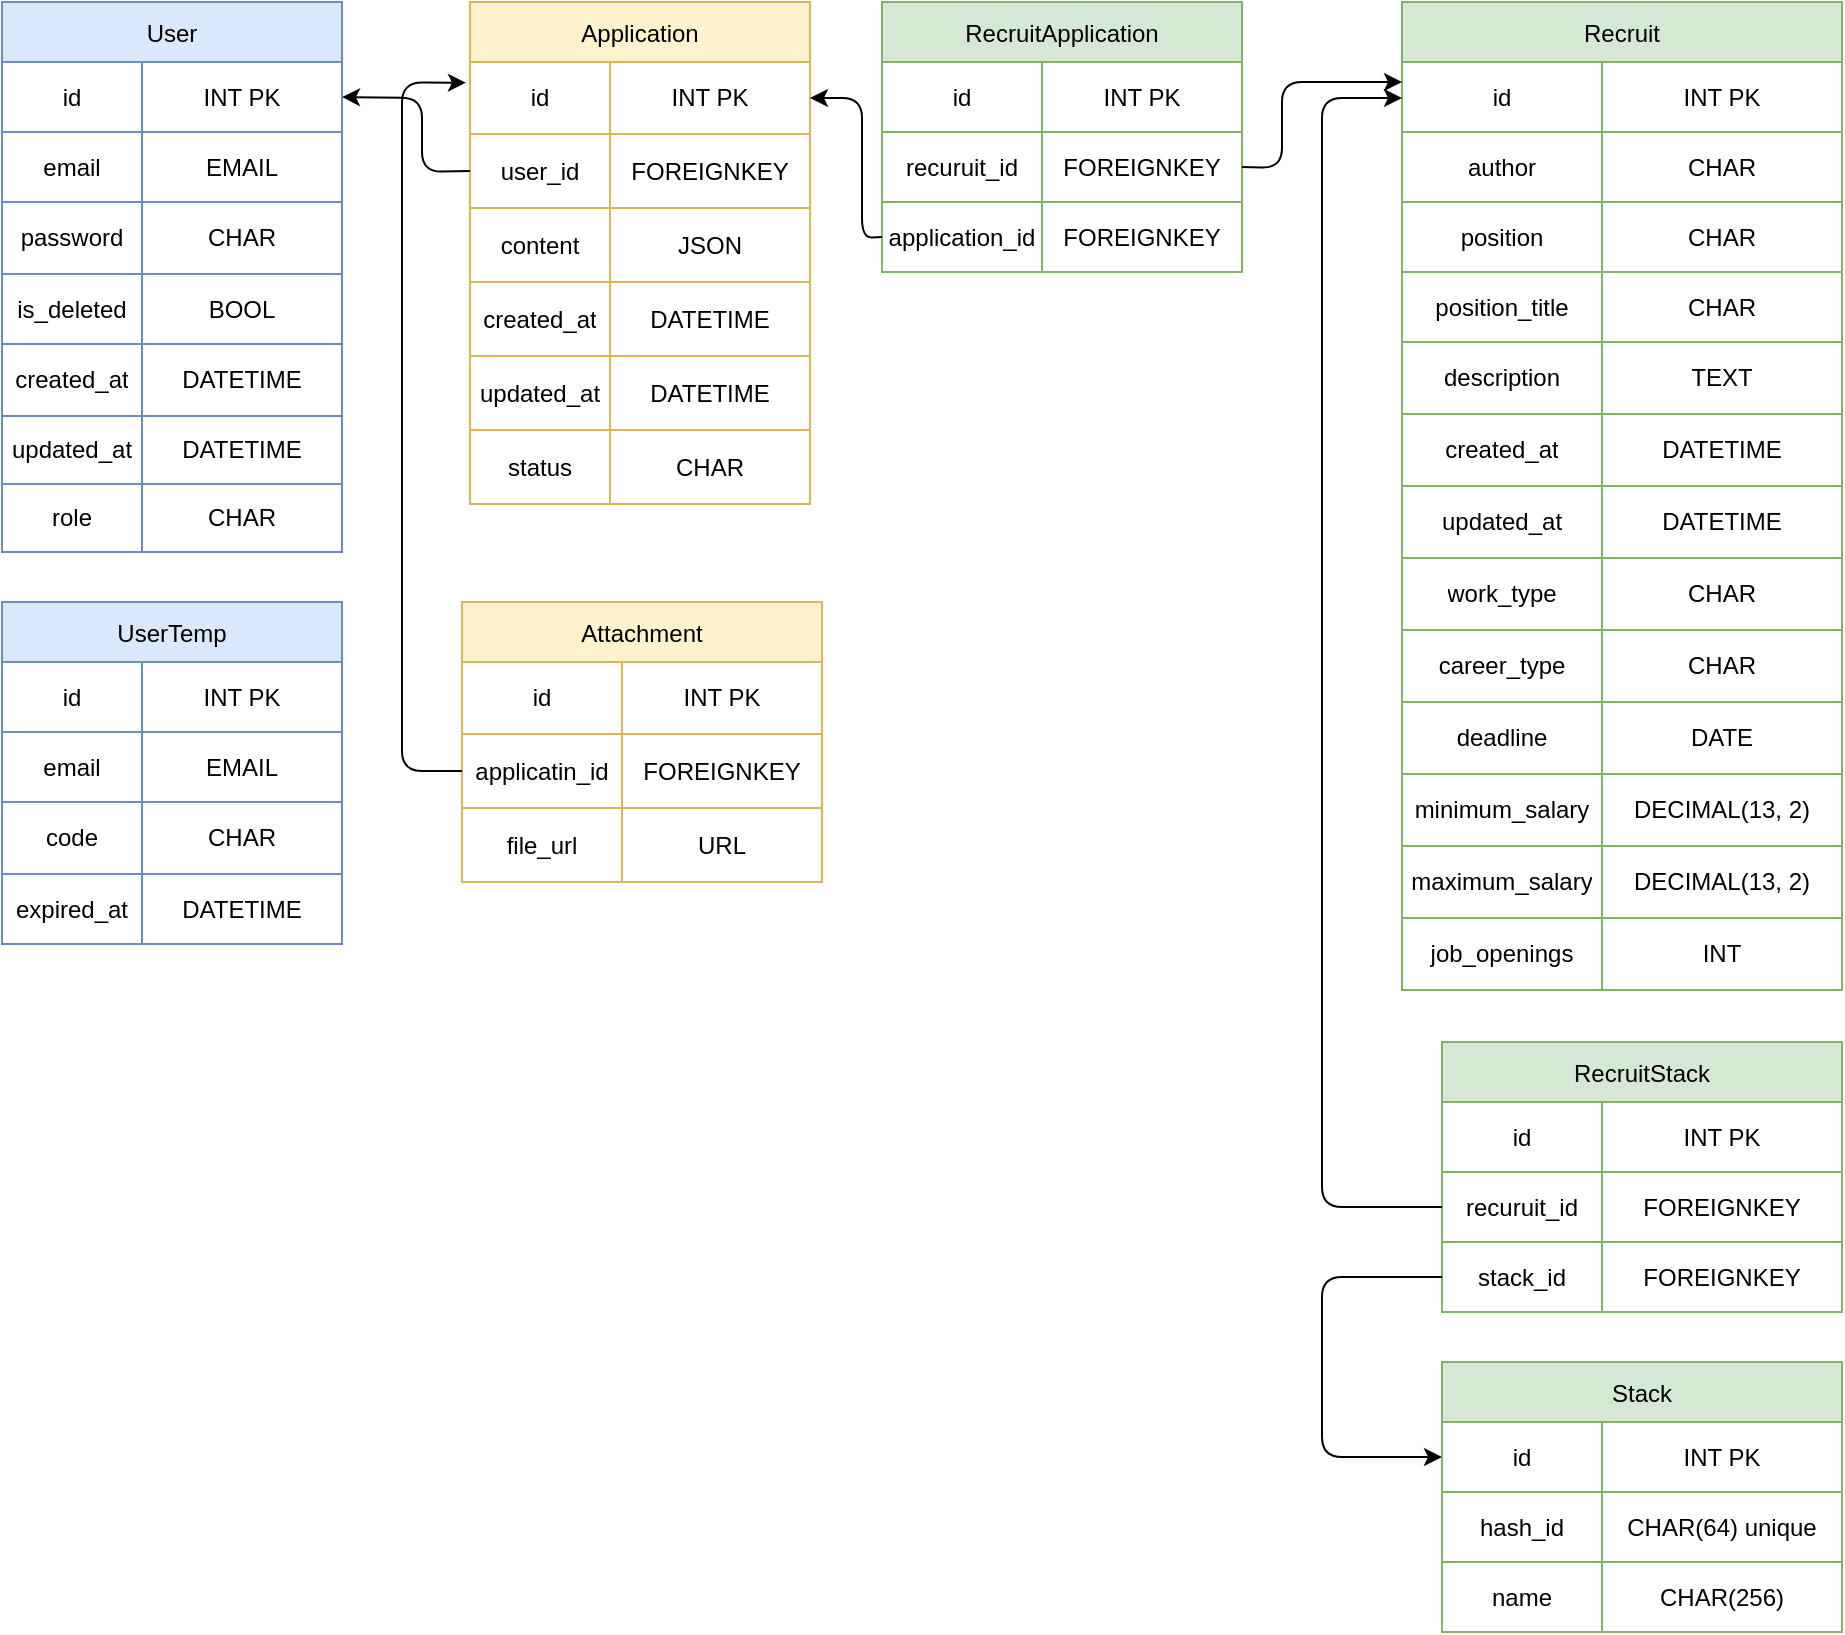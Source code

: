 <mxfile version="14.6.13" type="device"><diagram id="fPB4pI1aR4sfu4cySGgM" name="Page-1"><mxGraphModel dx="1106" dy="892" grid="1" gridSize="10" guides="1" tooltips="1" connect="1" arrows="1" fold="1" page="1" pageScale="1" pageWidth="827" pageHeight="1169" math="0" shadow="0"><root><mxCell id="0"/><mxCell id="1" parent="0"/><mxCell id="WuAJHE4kELvEbRcxyLsb-28" value="User" style="shape=table;startSize=30;container=1;collapsible=0;childLayout=tableLayout;fillColor=#dae8fc;strokeColor=#6c8ebf;" parent="1" vertex="1"><mxGeometry x="10" width="170" height="275" as="geometry"/></mxCell><mxCell id="WuAJHE4kELvEbRcxyLsb-29" value="" style="shape=partialRectangle;collapsible=0;dropTarget=0;pointerEvents=0;fillColor=none;top=0;left=0;bottom=0;right=0;points=[[0,0.5],[1,0.5]];portConstraint=eastwest;" parent="WuAJHE4kELvEbRcxyLsb-28" vertex="1"><mxGeometry y="30" width="170" height="35" as="geometry"/></mxCell><mxCell id="WuAJHE4kELvEbRcxyLsb-30" value="id" style="shape=partialRectangle;html=1;whiteSpace=wrap;connectable=0;overflow=hidden;fillColor=none;top=0;left=0;bottom=0;right=0;pointerEvents=1;" parent="WuAJHE4kELvEbRcxyLsb-29" vertex="1"><mxGeometry width="70" height="35" as="geometry"/></mxCell><mxCell id="WuAJHE4kELvEbRcxyLsb-31" value="INT PK" style="shape=partialRectangle;html=1;whiteSpace=wrap;connectable=0;overflow=hidden;fillColor=none;top=0;left=0;bottom=0;right=0;pointerEvents=1;" parent="WuAJHE4kELvEbRcxyLsb-29" vertex="1"><mxGeometry x="70" width="100" height="35" as="geometry"/></mxCell><mxCell id="WuAJHE4kELvEbRcxyLsb-32" value="" style="shape=partialRectangle;collapsible=0;dropTarget=0;pointerEvents=0;fillColor=none;top=0;left=0;bottom=0;right=0;points=[[0,0.5],[1,0.5]];portConstraint=eastwest;" parent="WuAJHE4kELvEbRcxyLsb-28" vertex="1"><mxGeometry y="65" width="170" height="35" as="geometry"/></mxCell><mxCell id="WuAJHE4kELvEbRcxyLsb-33" value="email" style="shape=partialRectangle;html=1;whiteSpace=wrap;connectable=0;overflow=hidden;fillColor=none;top=0;left=0;bottom=0;right=0;pointerEvents=1;" parent="WuAJHE4kELvEbRcxyLsb-32" vertex="1"><mxGeometry width="70" height="35" as="geometry"/></mxCell><mxCell id="WuAJHE4kELvEbRcxyLsb-34" value="EMAIL" style="shape=partialRectangle;html=1;whiteSpace=wrap;connectable=0;overflow=hidden;fillColor=none;top=0;left=0;bottom=0;right=0;pointerEvents=1;" parent="WuAJHE4kELvEbRcxyLsb-32" vertex="1"><mxGeometry x="70" width="100" height="35" as="geometry"/></mxCell><mxCell id="WuAJHE4kELvEbRcxyLsb-35" value="" style="shape=partialRectangle;collapsible=0;dropTarget=0;pointerEvents=0;fillColor=none;top=0;left=0;bottom=0;right=0;points=[[0,0.5],[1,0.5]];portConstraint=eastwest;" parent="WuAJHE4kELvEbRcxyLsb-28" vertex="1"><mxGeometry y="100" width="170" height="36" as="geometry"/></mxCell><mxCell id="WuAJHE4kELvEbRcxyLsb-36" value="password" style="shape=partialRectangle;html=1;whiteSpace=wrap;connectable=0;overflow=hidden;fillColor=none;top=0;left=0;bottom=0;right=0;pointerEvents=1;" parent="WuAJHE4kELvEbRcxyLsb-35" vertex="1"><mxGeometry width="70" height="36" as="geometry"/></mxCell><mxCell id="WuAJHE4kELvEbRcxyLsb-37" value="CHAR" style="shape=partialRectangle;html=1;whiteSpace=wrap;connectable=0;overflow=hidden;fillColor=none;top=0;left=0;bottom=0;right=0;pointerEvents=1;" parent="WuAJHE4kELvEbRcxyLsb-35" vertex="1"><mxGeometry x="70" width="100" height="36" as="geometry"/></mxCell><mxCell id="WuAJHE4kELvEbRcxyLsb-49" style="shape=partialRectangle;collapsible=0;dropTarget=0;pointerEvents=0;fillColor=none;top=0;left=0;bottom=0;right=0;points=[[0,0.5],[1,0.5]];portConstraint=eastwest;" parent="WuAJHE4kELvEbRcxyLsb-28" vertex="1"><mxGeometry y="136" width="170" height="35" as="geometry"/></mxCell><mxCell id="WuAJHE4kELvEbRcxyLsb-50" value="is_deleted" style="shape=partialRectangle;html=1;whiteSpace=wrap;connectable=0;overflow=hidden;fillColor=none;top=0;left=0;bottom=0;right=0;pointerEvents=1;" parent="WuAJHE4kELvEbRcxyLsb-49" vertex="1"><mxGeometry width="70" height="35" as="geometry"/></mxCell><mxCell id="WuAJHE4kELvEbRcxyLsb-51" value="BOOL" style="shape=partialRectangle;html=1;whiteSpace=wrap;connectable=0;overflow=hidden;fillColor=none;top=0;left=0;bottom=0;right=0;pointerEvents=1;" parent="WuAJHE4kELvEbRcxyLsb-49" vertex="1"><mxGeometry x="70" width="100" height="35" as="geometry"/></mxCell><mxCell id="WuAJHE4kELvEbRcxyLsb-52" style="shape=partialRectangle;collapsible=0;dropTarget=0;pointerEvents=0;fillColor=none;top=0;left=0;bottom=0;right=0;points=[[0,0.5],[1,0.5]];portConstraint=eastwest;" parent="WuAJHE4kELvEbRcxyLsb-28" vertex="1"><mxGeometry y="171" width="170" height="36" as="geometry"/></mxCell><mxCell id="WuAJHE4kELvEbRcxyLsb-53" value="created_at" style="shape=partialRectangle;html=1;whiteSpace=wrap;connectable=0;overflow=hidden;fillColor=none;top=0;left=0;bottom=0;right=0;pointerEvents=1;" parent="WuAJHE4kELvEbRcxyLsb-52" vertex="1"><mxGeometry width="70" height="36" as="geometry"/></mxCell><mxCell id="WuAJHE4kELvEbRcxyLsb-54" value="DATETIME" style="shape=partialRectangle;html=1;whiteSpace=wrap;connectable=0;overflow=hidden;fillColor=none;top=0;left=0;bottom=0;right=0;pointerEvents=1;" parent="WuAJHE4kELvEbRcxyLsb-52" vertex="1"><mxGeometry x="70" width="100" height="36" as="geometry"/></mxCell><mxCell id="WuAJHE4kELvEbRcxyLsb-55" style="shape=partialRectangle;collapsible=0;dropTarget=0;pointerEvents=0;fillColor=none;top=0;left=0;bottom=0;right=0;points=[[0,0.5],[1,0.5]];portConstraint=eastwest;" parent="WuAJHE4kELvEbRcxyLsb-28" vertex="1"><mxGeometry y="207" width="170" height="34" as="geometry"/></mxCell><mxCell id="WuAJHE4kELvEbRcxyLsb-56" value="updated_at" style="shape=partialRectangle;html=1;whiteSpace=wrap;connectable=0;overflow=hidden;fillColor=none;top=0;left=0;bottom=0;right=0;pointerEvents=1;" parent="WuAJHE4kELvEbRcxyLsb-55" vertex="1"><mxGeometry width="70" height="34" as="geometry"/></mxCell><mxCell id="WuAJHE4kELvEbRcxyLsb-57" value="DATETIME" style="shape=partialRectangle;html=1;whiteSpace=wrap;connectable=0;overflow=hidden;fillColor=none;top=0;left=0;bottom=0;right=0;pointerEvents=1;" parent="WuAJHE4kELvEbRcxyLsb-55" vertex="1"><mxGeometry x="70" width="100" height="34" as="geometry"/></mxCell><mxCell id="m4BxYuM50Tmio2oOO1r--4" style="shape=partialRectangle;collapsible=0;dropTarget=0;pointerEvents=0;fillColor=none;top=0;left=0;bottom=0;right=0;points=[[0,0.5],[1,0.5]];portConstraint=eastwest;" parent="WuAJHE4kELvEbRcxyLsb-28" vertex="1"><mxGeometry y="241" width="170" height="34" as="geometry"/></mxCell><mxCell id="m4BxYuM50Tmio2oOO1r--5" value="role" style="shape=partialRectangle;html=1;whiteSpace=wrap;connectable=0;overflow=hidden;fillColor=none;top=0;left=0;bottom=0;right=0;pointerEvents=1;" parent="m4BxYuM50Tmio2oOO1r--4" vertex="1"><mxGeometry width="70" height="34" as="geometry"/></mxCell><mxCell id="m4BxYuM50Tmio2oOO1r--6" value="CHAR" style="shape=partialRectangle;html=1;whiteSpace=wrap;connectable=0;overflow=hidden;fillColor=none;top=0;left=0;bottom=0;right=0;pointerEvents=1;" parent="m4BxYuM50Tmio2oOO1r--4" vertex="1"><mxGeometry x="70" width="100" height="34" as="geometry"/></mxCell><mxCell id="WuAJHE4kELvEbRcxyLsb-58" value="Recruit" style="shape=table;startSize=30;container=1;collapsible=0;childLayout=tableLayout;fillColor=#d5e8d4;strokeColor=#82b366;" parent="1" vertex="1"><mxGeometry x="710" width="220" height="494" as="geometry"/></mxCell><mxCell id="WuAJHE4kELvEbRcxyLsb-59" value="" style="shape=partialRectangle;collapsible=0;dropTarget=0;pointerEvents=0;fillColor=none;top=0;left=0;bottom=0;right=0;points=[[0,0.5],[1,0.5]];portConstraint=eastwest;" parent="WuAJHE4kELvEbRcxyLsb-58" vertex="1"><mxGeometry y="30" width="220" height="35" as="geometry"/></mxCell><mxCell id="WuAJHE4kELvEbRcxyLsb-60" value="id" style="shape=partialRectangle;html=1;whiteSpace=wrap;connectable=0;overflow=hidden;fillColor=none;top=0;left=0;bottom=0;right=0;pointerEvents=1;" parent="WuAJHE4kELvEbRcxyLsb-59" vertex="1"><mxGeometry width="100" height="35" as="geometry"/></mxCell><mxCell id="WuAJHE4kELvEbRcxyLsb-61" value="INT PK" style="shape=partialRectangle;html=1;whiteSpace=wrap;connectable=0;overflow=hidden;fillColor=none;top=0;left=0;bottom=0;right=0;pointerEvents=1;" parent="WuAJHE4kELvEbRcxyLsb-59" vertex="1"><mxGeometry x="100" width="120" height="35" as="geometry"/></mxCell><mxCell id="lIaS1rzG-kriuXXyD3QB-4" style="shape=partialRectangle;collapsible=0;dropTarget=0;pointerEvents=0;fillColor=none;top=0;left=0;bottom=0;right=0;points=[[0,0.5],[1,0.5]];portConstraint=eastwest;" parent="WuAJHE4kELvEbRcxyLsb-58" vertex="1"><mxGeometry y="65" width="220" height="35" as="geometry"/></mxCell><mxCell id="lIaS1rzG-kriuXXyD3QB-5" value="author" style="shape=partialRectangle;html=1;whiteSpace=wrap;connectable=0;overflow=hidden;fillColor=none;top=0;left=0;bottom=0;right=0;pointerEvents=1;" parent="lIaS1rzG-kriuXXyD3QB-4" vertex="1"><mxGeometry width="100" height="35" as="geometry"/></mxCell><mxCell id="lIaS1rzG-kriuXXyD3QB-6" value="CHAR" style="shape=partialRectangle;html=1;whiteSpace=wrap;connectable=0;overflow=hidden;fillColor=none;top=0;left=0;bottom=0;right=0;pointerEvents=1;" parent="lIaS1rzG-kriuXXyD3QB-4" vertex="1"><mxGeometry x="100" width="120" height="35" as="geometry"/></mxCell><mxCell id="WuAJHE4kELvEbRcxyLsb-62" value="" style="shape=partialRectangle;collapsible=0;dropTarget=0;pointerEvents=0;fillColor=none;top=0;left=0;bottom=0;right=0;points=[[0,0.5],[1,0.5]];portConstraint=eastwest;" parent="WuAJHE4kELvEbRcxyLsb-58" vertex="1"><mxGeometry y="100" width="220" height="35" as="geometry"/></mxCell><mxCell id="WuAJHE4kELvEbRcxyLsb-63" value="position" style="shape=partialRectangle;html=1;whiteSpace=wrap;connectable=0;overflow=hidden;fillColor=none;top=0;left=0;bottom=0;right=0;pointerEvents=1;" parent="WuAJHE4kELvEbRcxyLsb-62" vertex="1"><mxGeometry width="100" height="35" as="geometry"/></mxCell><mxCell id="WuAJHE4kELvEbRcxyLsb-64" value="CHAR" style="shape=partialRectangle;html=1;whiteSpace=wrap;connectable=0;overflow=hidden;fillColor=none;top=0;left=0;bottom=0;right=0;pointerEvents=1;" parent="WuAJHE4kELvEbRcxyLsb-62" vertex="1"><mxGeometry x="100" width="120" height="35" as="geometry"/></mxCell><mxCell id="urxItscmg_UBN6j9nsoa-1" style="shape=partialRectangle;collapsible=0;dropTarget=0;pointerEvents=0;fillColor=none;top=0;left=0;bottom=0;right=0;points=[[0,0.5],[1,0.5]];portConstraint=eastwest;" parent="WuAJHE4kELvEbRcxyLsb-58" vertex="1"><mxGeometry y="135" width="220" height="35" as="geometry"/></mxCell><mxCell id="urxItscmg_UBN6j9nsoa-2" value="position_title" style="shape=partialRectangle;html=1;whiteSpace=wrap;connectable=0;overflow=hidden;fillColor=none;top=0;left=0;bottom=0;right=0;pointerEvents=1;" parent="urxItscmg_UBN6j9nsoa-1" vertex="1"><mxGeometry width="100" height="35" as="geometry"/></mxCell><mxCell id="urxItscmg_UBN6j9nsoa-3" value="CHAR" style="shape=partialRectangle;html=1;whiteSpace=wrap;connectable=0;overflow=hidden;fillColor=none;top=0;left=0;bottom=0;right=0;pointerEvents=1;" parent="urxItscmg_UBN6j9nsoa-1" vertex="1"><mxGeometry x="100" width="120" height="35" as="geometry"/></mxCell><mxCell id="WuAJHE4kELvEbRcxyLsb-65" value="" style="shape=partialRectangle;collapsible=0;dropTarget=0;pointerEvents=0;fillColor=none;top=0;left=0;bottom=0;right=0;points=[[0,0.5],[1,0.5]];portConstraint=eastwest;" parent="WuAJHE4kELvEbRcxyLsb-58" vertex="1"><mxGeometry y="170" width="220" height="36" as="geometry"/></mxCell><mxCell id="WuAJHE4kELvEbRcxyLsb-66" value="description" style="shape=partialRectangle;html=1;whiteSpace=wrap;connectable=0;overflow=hidden;fillColor=none;top=0;left=0;bottom=0;right=0;pointerEvents=1;" parent="WuAJHE4kELvEbRcxyLsb-65" vertex="1"><mxGeometry width="100" height="36" as="geometry"/></mxCell><mxCell id="WuAJHE4kELvEbRcxyLsb-67" value="TEXT" style="shape=partialRectangle;html=1;whiteSpace=wrap;connectable=0;overflow=hidden;fillColor=none;top=0;left=0;bottom=0;right=0;pointerEvents=1;" parent="WuAJHE4kELvEbRcxyLsb-65" vertex="1"><mxGeometry x="100" width="120" height="36" as="geometry"/></mxCell><mxCell id="Z59pMu61bIjjaSxgUbgr-38" style="shape=partialRectangle;collapsible=0;dropTarget=0;pointerEvents=0;fillColor=none;top=0;left=0;bottom=0;right=0;points=[[0,0.5],[1,0.5]];portConstraint=eastwest;" parent="WuAJHE4kELvEbRcxyLsb-58" vertex="1"><mxGeometry y="206" width="220" height="36" as="geometry"/></mxCell><mxCell id="Z59pMu61bIjjaSxgUbgr-39" value="created_at" style="shape=partialRectangle;html=1;whiteSpace=wrap;connectable=0;overflow=hidden;fillColor=none;top=0;left=0;bottom=0;right=0;pointerEvents=1;" parent="Z59pMu61bIjjaSxgUbgr-38" vertex="1"><mxGeometry width="100" height="36" as="geometry"/></mxCell><mxCell id="Z59pMu61bIjjaSxgUbgr-40" value="DATETIME" style="shape=partialRectangle;html=1;whiteSpace=wrap;connectable=0;overflow=hidden;fillColor=none;top=0;left=0;bottom=0;right=0;pointerEvents=1;" parent="Z59pMu61bIjjaSxgUbgr-38" vertex="1"><mxGeometry x="100" width="120" height="36" as="geometry"/></mxCell><mxCell id="Z59pMu61bIjjaSxgUbgr-41" style="shape=partialRectangle;collapsible=0;dropTarget=0;pointerEvents=0;fillColor=none;top=0;left=0;bottom=0;right=0;points=[[0,0.5],[1,0.5]];portConstraint=eastwest;" parent="WuAJHE4kELvEbRcxyLsb-58" vertex="1"><mxGeometry y="242" width="220" height="36" as="geometry"/></mxCell><mxCell id="Z59pMu61bIjjaSxgUbgr-42" value="updated_at" style="shape=partialRectangle;html=1;whiteSpace=wrap;connectable=0;overflow=hidden;fillColor=none;top=0;left=0;bottom=0;right=0;pointerEvents=1;" parent="Z59pMu61bIjjaSxgUbgr-41" vertex="1"><mxGeometry width="100" height="36" as="geometry"/></mxCell><mxCell id="Z59pMu61bIjjaSxgUbgr-43" value="DATETIME" style="shape=partialRectangle;html=1;whiteSpace=wrap;connectable=0;overflow=hidden;fillColor=none;top=0;left=0;bottom=0;right=0;pointerEvents=1;" parent="Z59pMu61bIjjaSxgUbgr-41" vertex="1"><mxGeometry x="100" width="120" height="36" as="geometry"/></mxCell><mxCell id="TohdfKj4wlpo29q5ejgs-4" style="shape=partialRectangle;collapsible=0;dropTarget=0;pointerEvents=0;fillColor=none;top=0;left=0;bottom=0;right=0;points=[[0,0.5],[1,0.5]];portConstraint=eastwest;" parent="WuAJHE4kELvEbRcxyLsb-58" vertex="1"><mxGeometry y="278" width="220" height="36" as="geometry"/></mxCell><mxCell id="TohdfKj4wlpo29q5ejgs-5" value="work_type" style="shape=partialRectangle;html=1;whiteSpace=wrap;connectable=0;overflow=hidden;fillColor=none;top=0;left=0;bottom=0;right=0;pointerEvents=1;" parent="TohdfKj4wlpo29q5ejgs-4" vertex="1"><mxGeometry width="100" height="36" as="geometry"/></mxCell><mxCell id="TohdfKj4wlpo29q5ejgs-6" value="CHAR" style="shape=partialRectangle;html=1;whiteSpace=wrap;connectable=0;overflow=hidden;fillColor=none;top=0;left=0;bottom=0;right=0;pointerEvents=1;" parent="TohdfKj4wlpo29q5ejgs-4" vertex="1"><mxGeometry x="100" width="120" height="36" as="geometry"/></mxCell><mxCell id="lIaS1rzG-kriuXXyD3QB-1" style="shape=partialRectangle;collapsible=0;dropTarget=0;pointerEvents=0;fillColor=none;top=0;left=0;bottom=0;right=0;points=[[0,0.5],[1,0.5]];portConstraint=eastwest;" parent="WuAJHE4kELvEbRcxyLsb-58" vertex="1"><mxGeometry y="314" width="220" height="36" as="geometry"/></mxCell><mxCell id="lIaS1rzG-kriuXXyD3QB-2" value="career_type" style="shape=partialRectangle;html=1;whiteSpace=wrap;connectable=0;overflow=hidden;fillColor=none;top=0;left=0;bottom=0;right=0;pointerEvents=1;" parent="lIaS1rzG-kriuXXyD3QB-1" vertex="1"><mxGeometry width="100" height="36" as="geometry"/></mxCell><mxCell id="lIaS1rzG-kriuXXyD3QB-3" value="CHAR" style="shape=partialRectangle;html=1;whiteSpace=wrap;connectable=0;overflow=hidden;fillColor=none;top=0;left=0;bottom=0;right=0;pointerEvents=1;" parent="lIaS1rzG-kriuXXyD3QB-1" vertex="1"><mxGeometry x="100" width="120" height="36" as="geometry"/></mxCell><mxCell id="TohdfKj4wlpo29q5ejgs-7" style="shape=partialRectangle;collapsible=0;dropTarget=0;pointerEvents=0;fillColor=none;top=0;left=0;bottom=0;right=0;points=[[0,0.5],[1,0.5]];portConstraint=eastwest;" parent="WuAJHE4kELvEbRcxyLsb-58" vertex="1"><mxGeometry y="350" width="220" height="36" as="geometry"/></mxCell><mxCell id="TohdfKj4wlpo29q5ejgs-8" value="deadline" style="shape=partialRectangle;html=1;whiteSpace=wrap;connectable=0;overflow=hidden;fillColor=none;top=0;left=0;bottom=0;right=0;pointerEvents=1;" parent="TohdfKj4wlpo29q5ejgs-7" vertex="1"><mxGeometry width="100" height="36" as="geometry"/></mxCell><mxCell id="TohdfKj4wlpo29q5ejgs-9" value="DATE" style="shape=partialRectangle;html=1;whiteSpace=wrap;connectable=0;overflow=hidden;fillColor=none;top=0;left=0;bottom=0;right=0;pointerEvents=1;" parent="TohdfKj4wlpo29q5ejgs-7" vertex="1"><mxGeometry x="100" width="120" height="36" as="geometry"/></mxCell><mxCell id="dEU2mVu6F2W6IAhDtgWx-1" style="shape=partialRectangle;collapsible=0;dropTarget=0;pointerEvents=0;fillColor=none;top=0;left=0;bottom=0;right=0;points=[[0,0.5],[1,0.5]];portConstraint=eastwest;" parent="WuAJHE4kELvEbRcxyLsb-58" vertex="1"><mxGeometry y="386" width="220" height="36" as="geometry"/></mxCell><mxCell id="dEU2mVu6F2W6IAhDtgWx-2" value="minimum_salary" style="shape=partialRectangle;html=1;whiteSpace=wrap;connectable=0;overflow=hidden;fillColor=none;top=0;left=0;bottom=0;right=0;pointerEvents=1;" parent="dEU2mVu6F2W6IAhDtgWx-1" vertex="1"><mxGeometry width="100" height="36" as="geometry"/></mxCell><mxCell id="dEU2mVu6F2W6IAhDtgWx-3" value="DECIMAL(13, 2)" style="shape=partialRectangle;html=1;whiteSpace=wrap;connectable=0;overflow=hidden;fillColor=none;top=0;left=0;bottom=0;right=0;pointerEvents=1;" parent="dEU2mVu6F2W6IAhDtgWx-1" vertex="1"><mxGeometry x="100" width="120" height="36" as="geometry"/></mxCell><mxCell id="dEU2mVu6F2W6IAhDtgWx-4" style="shape=partialRectangle;collapsible=0;dropTarget=0;pointerEvents=0;fillColor=none;top=0;left=0;bottom=0;right=0;points=[[0,0.5],[1,0.5]];portConstraint=eastwest;" parent="WuAJHE4kELvEbRcxyLsb-58" vertex="1"><mxGeometry y="422" width="220" height="36" as="geometry"/></mxCell><mxCell id="dEU2mVu6F2W6IAhDtgWx-5" value="maximum_salary" style="shape=partialRectangle;html=1;whiteSpace=wrap;connectable=0;overflow=hidden;fillColor=none;top=0;left=0;bottom=0;right=0;pointerEvents=1;" parent="dEU2mVu6F2W6IAhDtgWx-4" vertex="1"><mxGeometry width="100" height="36" as="geometry"/></mxCell><mxCell id="dEU2mVu6F2W6IAhDtgWx-6" value="DECIMAL(13, 2)" style="shape=partialRectangle;html=1;whiteSpace=wrap;connectable=0;overflow=hidden;fillColor=none;top=0;left=0;bottom=0;right=0;pointerEvents=1;" parent="dEU2mVu6F2W6IAhDtgWx-4" vertex="1"><mxGeometry x="100" width="120" height="36" as="geometry"/></mxCell><mxCell id="lIaS1rzG-kriuXXyD3QB-7" style="shape=partialRectangle;collapsible=0;dropTarget=0;pointerEvents=0;fillColor=none;top=0;left=0;bottom=0;right=0;points=[[0,0.5],[1,0.5]];portConstraint=eastwest;" parent="WuAJHE4kELvEbRcxyLsb-58" vertex="1"><mxGeometry y="458" width="220" height="36" as="geometry"/></mxCell><mxCell id="lIaS1rzG-kriuXXyD3QB-8" value="job_openings" style="shape=partialRectangle;html=1;whiteSpace=wrap;connectable=0;overflow=hidden;fillColor=none;top=0;left=0;bottom=0;right=0;pointerEvents=1;" parent="lIaS1rzG-kriuXXyD3QB-7" vertex="1"><mxGeometry width="100" height="36" as="geometry"/></mxCell><mxCell id="lIaS1rzG-kriuXXyD3QB-9" value="INT" style="shape=partialRectangle;html=1;whiteSpace=wrap;connectable=0;overflow=hidden;fillColor=none;top=0;left=0;bottom=0;right=0;pointerEvents=1;" parent="lIaS1rzG-kriuXXyD3QB-7" vertex="1"><mxGeometry x="100" width="120" height="36" as="geometry"/></mxCell><mxCell id="WuAJHE4kELvEbRcxyLsb-83" value="Stack" style="shape=table;startSize=30;container=1;collapsible=0;childLayout=tableLayout;fillColor=#d5e8d4;strokeColor=#82b366;" parent="1" vertex="1"><mxGeometry x="730" y="680" width="200" height="135" as="geometry"/></mxCell><mxCell id="WuAJHE4kELvEbRcxyLsb-84" value="" style="shape=partialRectangle;collapsible=0;dropTarget=0;pointerEvents=0;fillColor=none;top=0;left=0;bottom=0;right=0;points=[[0,0.5],[1,0.5]];portConstraint=eastwest;" parent="WuAJHE4kELvEbRcxyLsb-83" vertex="1"><mxGeometry y="30" width="200" height="35" as="geometry"/></mxCell><mxCell id="WuAJHE4kELvEbRcxyLsb-85" value="id" style="shape=partialRectangle;html=1;whiteSpace=wrap;connectable=0;overflow=hidden;fillColor=none;top=0;left=0;bottom=0;right=0;pointerEvents=1;" parent="WuAJHE4kELvEbRcxyLsb-84" vertex="1"><mxGeometry width="80" height="35" as="geometry"/></mxCell><mxCell id="WuAJHE4kELvEbRcxyLsb-86" value="INT PK" style="shape=partialRectangle;html=1;whiteSpace=wrap;connectable=0;overflow=hidden;fillColor=none;top=0;left=0;bottom=0;right=0;pointerEvents=1;" parent="WuAJHE4kELvEbRcxyLsb-84" vertex="1"><mxGeometry x="80" width="120" height="35" as="geometry"/></mxCell><mxCell id="WuAJHE4kELvEbRcxyLsb-87" value="" style="shape=partialRectangle;collapsible=0;dropTarget=0;pointerEvents=0;fillColor=none;top=0;left=0;bottom=0;right=0;points=[[0,0.5],[1,0.5]];portConstraint=eastwest;" parent="WuAJHE4kELvEbRcxyLsb-83" vertex="1"><mxGeometry y="65" width="200" height="35" as="geometry"/></mxCell><mxCell id="WuAJHE4kELvEbRcxyLsb-88" value="hash_id" style="shape=partialRectangle;html=1;whiteSpace=wrap;connectable=0;overflow=hidden;fillColor=none;top=0;left=0;bottom=0;right=0;pointerEvents=1;" parent="WuAJHE4kELvEbRcxyLsb-87" vertex="1"><mxGeometry width="80" height="35" as="geometry"/></mxCell><mxCell id="WuAJHE4kELvEbRcxyLsb-89" value="CHAR(64) unique" style="shape=partialRectangle;html=1;whiteSpace=wrap;connectable=0;overflow=hidden;fillColor=none;top=0;left=0;bottom=0;right=0;pointerEvents=1;" parent="WuAJHE4kELvEbRcxyLsb-87" vertex="1"><mxGeometry x="80" width="120" height="35" as="geometry"/></mxCell><mxCell id="Z59pMu61bIjjaSxgUbgr-1" style="shape=partialRectangle;collapsible=0;dropTarget=0;pointerEvents=0;fillColor=none;top=0;left=0;bottom=0;right=0;points=[[0,0.5],[1,0.5]];portConstraint=eastwest;" parent="WuAJHE4kELvEbRcxyLsb-83" vertex="1"><mxGeometry y="100" width="200" height="35" as="geometry"/></mxCell><mxCell id="Z59pMu61bIjjaSxgUbgr-2" value="name" style="shape=partialRectangle;html=1;whiteSpace=wrap;connectable=0;overflow=hidden;fillColor=none;top=0;left=0;bottom=0;right=0;pointerEvents=1;" parent="Z59pMu61bIjjaSxgUbgr-1" vertex="1"><mxGeometry width="80" height="35" as="geometry"/></mxCell><mxCell id="Z59pMu61bIjjaSxgUbgr-3" value="CHAR(256)" style="shape=partialRectangle;html=1;whiteSpace=wrap;connectable=0;overflow=hidden;fillColor=none;top=0;left=0;bottom=0;right=0;pointerEvents=1;" parent="Z59pMu61bIjjaSxgUbgr-1" vertex="1"><mxGeometry x="80" width="120" height="35" as="geometry"/></mxCell><mxCell id="WuAJHE4kELvEbRcxyLsb-108" value="RecruitStack" style="shape=table;startSize=30;container=1;collapsible=0;childLayout=tableLayout;fillColor=#d5e8d4;strokeColor=#82b366;" parent="1" vertex="1"><mxGeometry x="730" y="520" width="200" height="135" as="geometry"/></mxCell><mxCell id="WuAJHE4kELvEbRcxyLsb-109" value="" style="shape=partialRectangle;collapsible=0;dropTarget=0;pointerEvents=0;fillColor=none;top=0;left=0;bottom=0;right=0;points=[[0,0.5],[1,0.5]];portConstraint=eastwest;" parent="WuAJHE4kELvEbRcxyLsb-108" vertex="1"><mxGeometry y="30" width="200" height="35" as="geometry"/></mxCell><mxCell id="WuAJHE4kELvEbRcxyLsb-110" value="id" style="shape=partialRectangle;html=1;whiteSpace=wrap;connectable=0;overflow=hidden;fillColor=none;top=0;left=0;bottom=0;right=0;pointerEvents=1;" parent="WuAJHE4kELvEbRcxyLsb-109" vertex="1"><mxGeometry width="80" height="35" as="geometry"/></mxCell><mxCell id="WuAJHE4kELvEbRcxyLsb-111" value="INT PK" style="shape=partialRectangle;html=1;whiteSpace=wrap;connectable=0;overflow=hidden;fillColor=none;top=0;left=0;bottom=0;right=0;pointerEvents=1;" parent="WuAJHE4kELvEbRcxyLsb-109" vertex="1"><mxGeometry x="80" width="120" height="35" as="geometry"/></mxCell><mxCell id="WuAJHE4kELvEbRcxyLsb-112" value="" style="shape=partialRectangle;collapsible=0;dropTarget=0;pointerEvents=0;fillColor=none;top=0;left=0;bottom=0;right=0;points=[[0,0.5],[1,0.5]];portConstraint=eastwest;" parent="WuAJHE4kELvEbRcxyLsb-108" vertex="1"><mxGeometry y="65" width="200" height="35" as="geometry"/></mxCell><mxCell id="WuAJHE4kELvEbRcxyLsb-113" value="recuruit_id" style="shape=partialRectangle;html=1;whiteSpace=wrap;connectable=0;overflow=hidden;fillColor=none;top=0;left=0;bottom=0;right=0;pointerEvents=1;" parent="WuAJHE4kELvEbRcxyLsb-112" vertex="1"><mxGeometry width="80" height="35" as="geometry"/></mxCell><mxCell id="WuAJHE4kELvEbRcxyLsb-114" value="FOREIGNKEY" style="shape=partialRectangle;html=1;whiteSpace=wrap;connectable=0;overflow=hidden;fillColor=none;top=0;left=0;bottom=0;right=0;pointerEvents=1;" parent="WuAJHE4kELvEbRcxyLsb-112" vertex="1"><mxGeometry x="80" width="120" height="35" as="geometry"/></mxCell><mxCell id="WuAJHE4kELvEbRcxyLsb-115" style="shape=partialRectangle;collapsible=0;dropTarget=0;pointerEvents=0;fillColor=none;top=0;left=0;bottom=0;right=0;points=[[0,0.5],[1,0.5]];portConstraint=eastwest;" parent="WuAJHE4kELvEbRcxyLsb-108" vertex="1"><mxGeometry y="100" width="200" height="35" as="geometry"/></mxCell><mxCell id="WuAJHE4kELvEbRcxyLsb-116" value="stack_id" style="shape=partialRectangle;html=1;whiteSpace=wrap;connectable=0;overflow=hidden;fillColor=none;top=0;left=0;bottom=0;right=0;pointerEvents=1;" parent="WuAJHE4kELvEbRcxyLsb-115" vertex="1"><mxGeometry width="80" height="35" as="geometry"/></mxCell><mxCell id="WuAJHE4kELvEbRcxyLsb-117" value="FOREIGNKEY" style="shape=partialRectangle;html=1;whiteSpace=wrap;connectable=0;overflow=hidden;fillColor=none;top=0;left=0;bottom=0;right=0;pointerEvents=1;" parent="WuAJHE4kELvEbRcxyLsb-115" vertex="1"><mxGeometry x="80" width="120" height="35" as="geometry"/></mxCell><mxCell id="WuAJHE4kELvEbRcxyLsb-121" value="" style="edgeStyle=elbowEdgeStyle;elbow=vertical;endArrow=classic;html=1;exitX=0;exitY=0.5;exitDx=0;exitDy=0;entryX=0;entryY=0.5;entryDx=0;entryDy=0;" parent="1" source="WuAJHE4kELvEbRcxyLsb-115" target="WuAJHE4kELvEbRcxyLsb-84" edge="1"><mxGeometry width="50" height="50" relative="1" as="geometry"><mxPoint x="390" y="420" as="sourcePoint"/><mxPoint x="470" y="600" as="targetPoint"/><Array as="points"><mxPoint x="670" y="630"/><mxPoint x="600" y="630"/><mxPoint x="510" y="400"/><mxPoint x="510" y="530"/><mxPoint x="470" y="480"/></Array></mxGeometry></mxCell><mxCell id="WuAJHE4kELvEbRcxyLsb-123" value="" style="edgeStyle=orthogonalEdgeStyle;elbow=vertical;endArrow=classic;html=1;exitX=0;exitY=0.5;exitDx=0;exitDy=0;" parent="1" source="WuAJHE4kELvEbRcxyLsb-112" target="WuAJHE4kELvEbRcxyLsb-59" edge="1"><mxGeometry width="50" height="50" relative="1" as="geometry"><mxPoint x="560" y="450" as="sourcePoint"/><mxPoint x="500" y="70" as="targetPoint"/><Array as="points"><mxPoint x="670" y="603"/><mxPoint x="670" y="48"/></Array></mxGeometry></mxCell><mxCell id="WuAJHE4kELvEbRcxyLsb-124" value="Application" style="shape=table;startSize=30;container=1;collapsible=0;childLayout=tableLayout;fillColor=#fff2cc;strokeColor=#d6b656;" parent="1" vertex="1"><mxGeometry x="244" width="170" height="251" as="geometry"/></mxCell><mxCell id="WuAJHE4kELvEbRcxyLsb-125" value="" style="shape=partialRectangle;collapsible=0;dropTarget=0;pointerEvents=0;fillColor=none;top=0;left=0;bottom=0;right=0;points=[[0,0.5],[1,0.5]];portConstraint=eastwest;" parent="WuAJHE4kELvEbRcxyLsb-124" vertex="1"><mxGeometry y="30" width="170" height="36" as="geometry"/></mxCell><mxCell id="WuAJHE4kELvEbRcxyLsb-126" value="id" style="shape=partialRectangle;html=1;whiteSpace=wrap;connectable=0;overflow=hidden;fillColor=none;top=0;left=0;bottom=0;right=0;pointerEvents=1;" parent="WuAJHE4kELvEbRcxyLsb-125" vertex="1"><mxGeometry width="70" height="36" as="geometry"/></mxCell><mxCell id="WuAJHE4kELvEbRcxyLsb-127" value="INT PK" style="shape=partialRectangle;html=1;whiteSpace=wrap;connectable=0;overflow=hidden;fillColor=none;top=0;left=0;bottom=0;right=0;pointerEvents=1;" parent="WuAJHE4kELvEbRcxyLsb-125" vertex="1"><mxGeometry x="70" width="100" height="36" as="geometry"/></mxCell><mxCell id="WuAJHE4kELvEbRcxyLsb-128" value="" style="shape=partialRectangle;collapsible=0;dropTarget=0;pointerEvents=0;fillColor=none;top=0;left=0;bottom=0;right=0;points=[[0,0.5],[1,0.5]];portConstraint=eastwest;" parent="WuAJHE4kELvEbRcxyLsb-124" vertex="1"><mxGeometry y="66" width="170" height="37" as="geometry"/></mxCell><mxCell id="WuAJHE4kELvEbRcxyLsb-129" value="user_id" style="shape=partialRectangle;html=1;whiteSpace=wrap;connectable=0;overflow=hidden;fillColor=none;top=0;left=0;bottom=0;right=0;pointerEvents=1;" parent="WuAJHE4kELvEbRcxyLsb-128" vertex="1"><mxGeometry width="70" height="37" as="geometry"/></mxCell><mxCell id="WuAJHE4kELvEbRcxyLsb-130" value="FOREIGNKEY" style="shape=partialRectangle;html=1;whiteSpace=wrap;connectable=0;overflow=hidden;fillColor=none;top=0;left=0;bottom=0;right=0;pointerEvents=1;" parent="WuAJHE4kELvEbRcxyLsb-128" vertex="1"><mxGeometry x="70" width="100" height="37" as="geometry"/></mxCell><mxCell id="Z59pMu61bIjjaSxgUbgr-5" style="shape=partialRectangle;collapsible=0;dropTarget=0;pointerEvents=0;fillColor=none;top=0;left=0;bottom=0;right=0;points=[[0,0.5],[1,0.5]];portConstraint=eastwest;" parent="WuAJHE4kELvEbRcxyLsb-124" vertex="1"><mxGeometry y="103" width="170" height="37" as="geometry"/></mxCell><mxCell id="Z59pMu61bIjjaSxgUbgr-6" value="content" style="shape=partialRectangle;html=1;whiteSpace=wrap;connectable=0;overflow=hidden;fillColor=none;top=0;left=0;bottom=0;right=0;pointerEvents=1;" parent="Z59pMu61bIjjaSxgUbgr-5" vertex="1"><mxGeometry width="70" height="37" as="geometry"/></mxCell><mxCell id="Z59pMu61bIjjaSxgUbgr-7" value="JSON" style="shape=partialRectangle;html=1;whiteSpace=wrap;connectable=0;overflow=hidden;fillColor=none;top=0;left=0;bottom=0;right=0;pointerEvents=1;" parent="Z59pMu61bIjjaSxgUbgr-5" vertex="1"><mxGeometry x="70" width="100" height="37" as="geometry"/></mxCell><mxCell id="Z59pMu61bIjjaSxgUbgr-32" style="shape=partialRectangle;collapsible=0;dropTarget=0;pointerEvents=0;fillColor=none;top=0;left=0;bottom=0;right=0;points=[[0,0.5],[1,0.5]];portConstraint=eastwest;" parent="WuAJHE4kELvEbRcxyLsb-124" vertex="1"><mxGeometry y="140" width="170" height="37" as="geometry"/></mxCell><mxCell id="Z59pMu61bIjjaSxgUbgr-33" value="created_at" style="shape=partialRectangle;html=1;whiteSpace=wrap;connectable=0;overflow=hidden;fillColor=none;top=0;left=0;bottom=0;right=0;pointerEvents=1;" parent="Z59pMu61bIjjaSxgUbgr-32" vertex="1"><mxGeometry width="70" height="37" as="geometry"/></mxCell><mxCell id="Z59pMu61bIjjaSxgUbgr-34" value="DATETIME" style="shape=partialRectangle;html=1;whiteSpace=wrap;connectable=0;overflow=hidden;fillColor=none;top=0;left=0;bottom=0;right=0;pointerEvents=1;" parent="Z59pMu61bIjjaSxgUbgr-32" vertex="1"><mxGeometry x="70" width="100" height="37" as="geometry"/></mxCell><mxCell id="Z59pMu61bIjjaSxgUbgr-35" style="shape=partialRectangle;collapsible=0;dropTarget=0;pointerEvents=0;fillColor=none;top=0;left=0;bottom=0;right=0;points=[[0,0.5],[1,0.5]];portConstraint=eastwest;" parent="WuAJHE4kELvEbRcxyLsb-124" vertex="1"><mxGeometry y="177" width="170" height="37" as="geometry"/></mxCell><mxCell id="Z59pMu61bIjjaSxgUbgr-36" value="updated_at" style="shape=partialRectangle;html=1;whiteSpace=wrap;connectable=0;overflow=hidden;fillColor=none;top=0;left=0;bottom=0;right=0;pointerEvents=1;" parent="Z59pMu61bIjjaSxgUbgr-35" vertex="1"><mxGeometry width="70" height="37" as="geometry"/></mxCell><mxCell id="Z59pMu61bIjjaSxgUbgr-37" value="DATETIME" style="shape=partialRectangle;html=1;whiteSpace=wrap;connectable=0;overflow=hidden;fillColor=none;top=0;left=0;bottom=0;right=0;pointerEvents=1;" parent="Z59pMu61bIjjaSxgUbgr-35" vertex="1"><mxGeometry x="70" width="100" height="37" as="geometry"/></mxCell><mxCell id="TohdfKj4wlpo29q5ejgs-1" style="shape=partialRectangle;collapsible=0;dropTarget=0;pointerEvents=0;fillColor=none;top=0;left=0;bottom=0;right=0;points=[[0,0.5],[1,0.5]];portConstraint=eastwest;" parent="WuAJHE4kELvEbRcxyLsb-124" vertex="1"><mxGeometry y="214" width="170" height="37" as="geometry"/></mxCell><mxCell id="TohdfKj4wlpo29q5ejgs-2" value="status" style="shape=partialRectangle;html=1;whiteSpace=wrap;connectable=0;overflow=hidden;fillColor=none;top=0;left=0;bottom=0;right=0;pointerEvents=1;" parent="TohdfKj4wlpo29q5ejgs-1" vertex="1"><mxGeometry width="70" height="37" as="geometry"/></mxCell><mxCell id="TohdfKj4wlpo29q5ejgs-3" value="CHAR" style="shape=partialRectangle;html=1;whiteSpace=wrap;connectable=0;overflow=hidden;fillColor=none;top=0;left=0;bottom=0;right=0;pointerEvents=1;" parent="TohdfKj4wlpo29q5ejgs-1" vertex="1"><mxGeometry x="70" width="100" height="37" as="geometry"/></mxCell><mxCell id="WuAJHE4kELvEbRcxyLsb-151" value="" style="endArrow=classic;html=1;exitX=0;exitY=0.5;exitDx=0;exitDy=0;entryX=1;entryY=0.5;entryDx=0;entryDy=0;" parent="1" source="WuAJHE4kELvEbRcxyLsb-128" target="WuAJHE4kELvEbRcxyLsb-29" edge="1"><mxGeometry width="50" height="50" relative="1" as="geometry"><mxPoint x="390" y="420" as="sourcePoint"/><mxPoint x="440" y="370" as="targetPoint"/><Array as="points"><mxPoint x="220" y="85"/><mxPoint x="220" y="48"/></Array></mxGeometry></mxCell><mxCell id="Z59pMu61bIjjaSxgUbgr-8" value="Attachment" style="shape=table;startSize=30;container=1;collapsible=0;childLayout=tableLayout;fillColor=#fff2cc;strokeColor=#d6b656;" parent="1" vertex="1"><mxGeometry x="240" y="300" width="180" height="140" as="geometry"/></mxCell><mxCell id="Z59pMu61bIjjaSxgUbgr-9" value="" style="shape=partialRectangle;collapsible=0;dropTarget=0;pointerEvents=0;fillColor=none;top=0;left=0;bottom=0;right=0;points=[[0,0.5],[1,0.5]];portConstraint=eastwest;" parent="Z59pMu61bIjjaSxgUbgr-8" vertex="1"><mxGeometry y="30" width="180" height="36" as="geometry"/></mxCell><mxCell id="Z59pMu61bIjjaSxgUbgr-10" value="id" style="shape=partialRectangle;html=1;whiteSpace=wrap;connectable=0;overflow=hidden;fillColor=none;top=0;left=0;bottom=0;right=0;pointerEvents=1;" parent="Z59pMu61bIjjaSxgUbgr-9" vertex="1"><mxGeometry width="80" height="36" as="geometry"/></mxCell><mxCell id="Z59pMu61bIjjaSxgUbgr-11" value="INT PK" style="shape=partialRectangle;html=1;whiteSpace=wrap;connectable=0;overflow=hidden;fillColor=none;top=0;left=0;bottom=0;right=0;pointerEvents=1;" parent="Z59pMu61bIjjaSxgUbgr-9" vertex="1"><mxGeometry x="80" width="100" height="36" as="geometry"/></mxCell><mxCell id="Z59pMu61bIjjaSxgUbgr-12" value="" style="shape=partialRectangle;collapsible=0;dropTarget=0;pointerEvents=0;fillColor=none;top=0;left=0;bottom=0;right=0;points=[[0,0.5],[1,0.5]];portConstraint=eastwest;" parent="Z59pMu61bIjjaSxgUbgr-8" vertex="1"><mxGeometry y="66" width="180" height="37" as="geometry"/></mxCell><mxCell id="Z59pMu61bIjjaSxgUbgr-13" value="applicatin_id" style="shape=partialRectangle;html=1;whiteSpace=wrap;connectable=0;overflow=hidden;fillColor=none;top=0;left=0;bottom=0;right=0;pointerEvents=1;" parent="Z59pMu61bIjjaSxgUbgr-12" vertex="1"><mxGeometry width="80" height="37" as="geometry"/></mxCell><mxCell id="Z59pMu61bIjjaSxgUbgr-14" value="FOREIGNKEY" style="shape=partialRectangle;html=1;whiteSpace=wrap;connectable=0;overflow=hidden;fillColor=none;top=0;left=0;bottom=0;right=0;pointerEvents=1;" parent="Z59pMu61bIjjaSxgUbgr-12" vertex="1"><mxGeometry x="80" width="100" height="37" as="geometry"/></mxCell><mxCell id="Z59pMu61bIjjaSxgUbgr-28" style="shape=partialRectangle;collapsible=0;dropTarget=0;pointerEvents=0;fillColor=none;top=0;left=0;bottom=0;right=0;points=[[0,0.5],[1,0.5]];portConstraint=eastwest;" parent="Z59pMu61bIjjaSxgUbgr-8" vertex="1"><mxGeometry y="103" width="180" height="37" as="geometry"/></mxCell><mxCell id="Z59pMu61bIjjaSxgUbgr-29" value="file_url" style="shape=partialRectangle;html=1;whiteSpace=wrap;connectable=0;overflow=hidden;fillColor=none;top=0;left=0;bottom=0;right=0;pointerEvents=1;" parent="Z59pMu61bIjjaSxgUbgr-28" vertex="1"><mxGeometry width="80" height="37" as="geometry"/></mxCell><mxCell id="Z59pMu61bIjjaSxgUbgr-30" value="URL" style="shape=partialRectangle;html=1;whiteSpace=wrap;connectable=0;overflow=hidden;fillColor=none;top=0;left=0;bottom=0;right=0;pointerEvents=1;" parent="Z59pMu61bIjjaSxgUbgr-28" vertex="1"><mxGeometry x="80" width="100" height="37" as="geometry"/></mxCell><mxCell id="Z59pMu61bIjjaSxgUbgr-27" value="" style="edgeStyle=segmentEdgeStyle;endArrow=classic;html=1;entryX=-0.012;entryY=0.287;entryDx=0;entryDy=0;entryPerimeter=0;exitX=0;exitY=0.5;exitDx=0;exitDy=0;" parent="1" source="Z59pMu61bIjjaSxgUbgr-12" target="WuAJHE4kELvEbRcxyLsb-125" edge="1"><mxGeometry width="50" height="50" relative="1" as="geometry"><mxPoint x="240" y="464.5" as="sourcePoint"/><mxPoint x="290" y="60" as="targetPoint"/><Array as="points"><mxPoint x="210" y="385"/><mxPoint x="210" y="40"/></Array></mxGeometry></mxCell><mxCell id="cD5nsbe1BvMRjAvYbySH-1" value="UserTemp" style="shape=table;startSize=30;container=1;collapsible=0;childLayout=tableLayout;fillColor=#dae8fc;strokeColor=#6c8ebf;" parent="1" vertex="1"><mxGeometry x="10" y="300" width="170" height="171" as="geometry"/></mxCell><mxCell id="cD5nsbe1BvMRjAvYbySH-2" value="" style="shape=partialRectangle;collapsible=0;dropTarget=0;pointerEvents=0;fillColor=none;top=0;left=0;bottom=0;right=0;points=[[0,0.5],[1,0.5]];portConstraint=eastwest;" parent="cD5nsbe1BvMRjAvYbySH-1" vertex="1"><mxGeometry y="30" width="170" height="35" as="geometry"/></mxCell><mxCell id="cD5nsbe1BvMRjAvYbySH-3" value="id" style="shape=partialRectangle;html=1;whiteSpace=wrap;connectable=0;overflow=hidden;fillColor=none;top=0;left=0;bottom=0;right=0;pointerEvents=1;" parent="cD5nsbe1BvMRjAvYbySH-2" vertex="1"><mxGeometry width="70" height="35" as="geometry"/></mxCell><mxCell id="cD5nsbe1BvMRjAvYbySH-4" value="INT PK" style="shape=partialRectangle;html=1;whiteSpace=wrap;connectable=0;overflow=hidden;fillColor=none;top=0;left=0;bottom=0;right=0;pointerEvents=1;" parent="cD5nsbe1BvMRjAvYbySH-2" vertex="1"><mxGeometry x="70" width="100" height="35" as="geometry"/></mxCell><mxCell id="cD5nsbe1BvMRjAvYbySH-5" value="" style="shape=partialRectangle;collapsible=0;dropTarget=0;pointerEvents=0;fillColor=none;top=0;left=0;bottom=0;right=0;points=[[0,0.5],[1,0.5]];portConstraint=eastwest;" parent="cD5nsbe1BvMRjAvYbySH-1" vertex="1"><mxGeometry y="65" width="170" height="35" as="geometry"/></mxCell><mxCell id="cD5nsbe1BvMRjAvYbySH-6" value="email" style="shape=partialRectangle;html=1;whiteSpace=wrap;connectable=0;overflow=hidden;fillColor=none;top=0;left=0;bottom=0;right=0;pointerEvents=1;" parent="cD5nsbe1BvMRjAvYbySH-5" vertex="1"><mxGeometry width="70" height="35" as="geometry"/></mxCell><mxCell id="cD5nsbe1BvMRjAvYbySH-7" value="EMAIL" style="shape=partialRectangle;html=1;whiteSpace=wrap;connectable=0;overflow=hidden;fillColor=none;top=0;left=0;bottom=0;right=0;pointerEvents=1;" parent="cD5nsbe1BvMRjAvYbySH-5" vertex="1"><mxGeometry x="70" width="100" height="35" as="geometry"/></mxCell><mxCell id="cD5nsbe1BvMRjAvYbySH-8" value="" style="shape=partialRectangle;collapsible=0;dropTarget=0;pointerEvents=0;fillColor=none;top=0;left=0;bottom=0;right=0;points=[[0,0.5],[1,0.5]];portConstraint=eastwest;" parent="cD5nsbe1BvMRjAvYbySH-1" vertex="1"><mxGeometry y="100" width="170" height="36" as="geometry"/></mxCell><mxCell id="cD5nsbe1BvMRjAvYbySH-9" value="code" style="shape=partialRectangle;html=1;whiteSpace=wrap;connectable=0;overflow=hidden;fillColor=none;top=0;left=0;bottom=0;right=0;pointerEvents=1;" parent="cD5nsbe1BvMRjAvYbySH-8" vertex="1"><mxGeometry width="70" height="36" as="geometry"/></mxCell><mxCell id="cD5nsbe1BvMRjAvYbySH-10" value="CHAR" style="shape=partialRectangle;html=1;whiteSpace=wrap;connectable=0;overflow=hidden;fillColor=none;top=0;left=0;bottom=0;right=0;pointerEvents=1;" parent="cD5nsbe1BvMRjAvYbySH-8" vertex="1"><mxGeometry x="70" width="100" height="36" as="geometry"/></mxCell><mxCell id="cD5nsbe1BvMRjAvYbySH-11" style="shape=partialRectangle;collapsible=0;dropTarget=0;pointerEvents=0;fillColor=none;top=0;left=0;bottom=0;right=0;points=[[0,0.5],[1,0.5]];portConstraint=eastwest;" parent="cD5nsbe1BvMRjAvYbySH-1" vertex="1"><mxGeometry y="136" width="170" height="35" as="geometry"/></mxCell><mxCell id="cD5nsbe1BvMRjAvYbySH-12" value="expired_at" style="shape=partialRectangle;html=1;whiteSpace=wrap;connectable=0;overflow=hidden;fillColor=none;top=0;left=0;bottom=0;right=0;pointerEvents=1;" parent="cD5nsbe1BvMRjAvYbySH-11" vertex="1"><mxGeometry width="70" height="35" as="geometry"/></mxCell><mxCell id="cD5nsbe1BvMRjAvYbySH-13" value="DATETIME" style="shape=partialRectangle;html=1;whiteSpace=wrap;connectable=0;overflow=hidden;fillColor=none;top=0;left=0;bottom=0;right=0;pointerEvents=1;" parent="cD5nsbe1BvMRjAvYbySH-11" vertex="1"><mxGeometry x="70" width="100" height="35" as="geometry"/></mxCell><mxCell id="cD5nsbe1BvMRjAvYbySH-23" value="RecruitApplication" style="shape=table;startSize=30;container=1;collapsible=0;childLayout=tableLayout;fillColor=#d5e8d4;strokeColor=#82b366;" parent="1" vertex="1"><mxGeometry x="450" width="180" height="135" as="geometry"/></mxCell><mxCell id="cD5nsbe1BvMRjAvYbySH-24" value="" style="shape=partialRectangle;collapsible=0;dropTarget=0;pointerEvents=0;fillColor=none;top=0;left=0;bottom=0;right=0;points=[[0,0.5],[1,0.5]];portConstraint=eastwest;" parent="cD5nsbe1BvMRjAvYbySH-23" vertex="1"><mxGeometry y="30" width="180" height="35" as="geometry"/></mxCell><mxCell id="cD5nsbe1BvMRjAvYbySH-25" value="id" style="shape=partialRectangle;html=1;whiteSpace=wrap;connectable=0;overflow=hidden;fillColor=none;top=0;left=0;bottom=0;right=0;pointerEvents=1;" parent="cD5nsbe1BvMRjAvYbySH-24" vertex="1"><mxGeometry width="80" height="35" as="geometry"/></mxCell><mxCell id="cD5nsbe1BvMRjAvYbySH-26" value="INT PK" style="shape=partialRectangle;html=1;whiteSpace=wrap;connectable=0;overflow=hidden;fillColor=none;top=0;left=0;bottom=0;right=0;pointerEvents=1;" parent="cD5nsbe1BvMRjAvYbySH-24" vertex="1"><mxGeometry x="80" width="100" height="35" as="geometry"/></mxCell><mxCell id="cD5nsbe1BvMRjAvYbySH-27" value="" style="shape=partialRectangle;collapsible=0;dropTarget=0;pointerEvents=0;fillColor=none;top=0;left=0;bottom=0;right=0;points=[[0,0.5],[1,0.5]];portConstraint=eastwest;" parent="cD5nsbe1BvMRjAvYbySH-23" vertex="1"><mxGeometry y="65" width="180" height="35" as="geometry"/></mxCell><mxCell id="cD5nsbe1BvMRjAvYbySH-28" value="recuruit_id" style="shape=partialRectangle;html=1;whiteSpace=wrap;connectable=0;overflow=hidden;fillColor=none;top=0;left=0;bottom=0;right=0;pointerEvents=1;" parent="cD5nsbe1BvMRjAvYbySH-27" vertex="1"><mxGeometry width="80" height="35" as="geometry"/></mxCell><mxCell id="cD5nsbe1BvMRjAvYbySH-29" value="FOREIGNKEY" style="shape=partialRectangle;html=1;whiteSpace=wrap;connectable=0;overflow=hidden;fillColor=none;top=0;left=0;bottom=0;right=0;pointerEvents=1;" parent="cD5nsbe1BvMRjAvYbySH-27" vertex="1"><mxGeometry x="80" width="100" height="35" as="geometry"/></mxCell><mxCell id="cD5nsbe1BvMRjAvYbySH-30" style="shape=partialRectangle;collapsible=0;dropTarget=0;pointerEvents=0;fillColor=none;top=0;left=0;bottom=0;right=0;points=[[0,0.5],[1,0.5]];portConstraint=eastwest;" parent="cD5nsbe1BvMRjAvYbySH-23" vertex="1"><mxGeometry y="100" width="180" height="35" as="geometry"/></mxCell><mxCell id="cD5nsbe1BvMRjAvYbySH-31" value="application_id" style="shape=partialRectangle;html=1;whiteSpace=wrap;connectable=0;overflow=hidden;fillColor=none;top=0;left=0;bottom=0;right=0;pointerEvents=1;" parent="cD5nsbe1BvMRjAvYbySH-30" vertex="1"><mxGeometry width="80" height="35" as="geometry"/></mxCell><mxCell id="cD5nsbe1BvMRjAvYbySH-32" value="FOREIGNKEY" style="shape=partialRectangle;html=1;whiteSpace=wrap;connectable=0;overflow=hidden;fillColor=none;top=0;left=0;bottom=0;right=0;pointerEvents=1;" parent="cD5nsbe1BvMRjAvYbySH-30" vertex="1"><mxGeometry x="80" width="100" height="35" as="geometry"/></mxCell><mxCell id="cD5nsbe1BvMRjAvYbySH-33" value="" style="endArrow=classic;html=1;exitX=1;exitY=0.5;exitDx=0;exitDy=0;entryX=0;entryY=0.286;entryDx=0;entryDy=0;entryPerimeter=0;" parent="1" source="cD5nsbe1BvMRjAvYbySH-27" target="WuAJHE4kELvEbRcxyLsb-59" edge="1"><mxGeometry width="50" height="50" relative="1" as="geometry"><mxPoint x="450" y="320" as="sourcePoint"/><mxPoint x="710" y="50" as="targetPoint"/><Array as="points"><mxPoint x="650" y="83"/><mxPoint x="650" y="40"/></Array></mxGeometry></mxCell><mxCell id="cD5nsbe1BvMRjAvYbySH-34" value="" style="endArrow=classic;html=1;exitX=0;exitY=0.5;exitDx=0;exitDy=0;entryX=1;entryY=0.5;entryDx=0;entryDy=0;" parent="1" source="cD5nsbe1BvMRjAvYbySH-30" target="WuAJHE4kELvEbRcxyLsb-125" edge="1"><mxGeometry width="50" height="50" relative="1" as="geometry"><mxPoint x="450" y="320" as="sourcePoint"/><mxPoint x="500" y="270" as="targetPoint"/><Array as="points"><mxPoint x="440" y="118"/><mxPoint x="440" y="48"/></Array></mxGeometry></mxCell></root></mxGraphModel></diagram></mxfile>